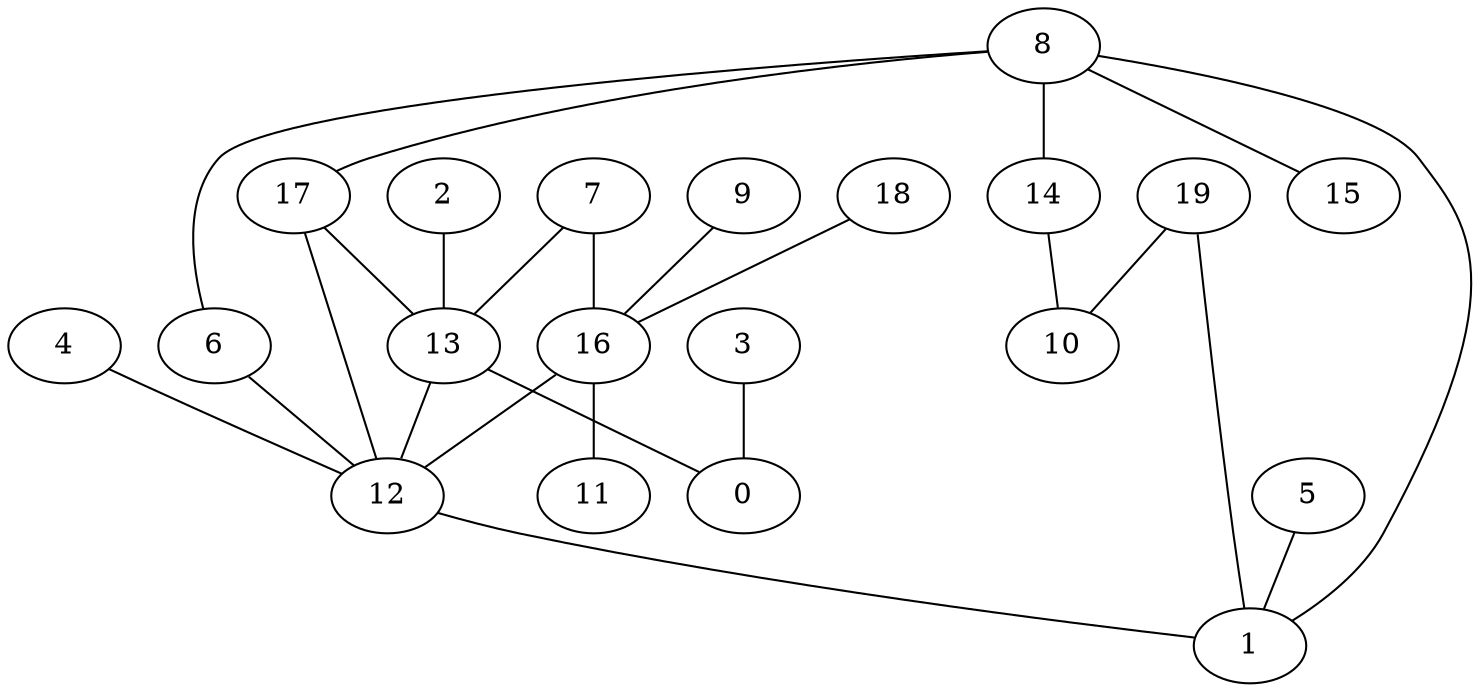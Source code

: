 digraph GG_graph {

subgraph G_graph {
edge [color = black]
"5" -> "1" [dir = none]
"14" -> "10" [dir = none]
"2" -> "13" [dir = none]
"13" -> "12" [dir = none]
"13" -> "0" [dir = none]
"12" -> "1" [dir = none]
"7" -> "16" [dir = none]
"17" -> "13" [dir = none]
"9" -> "16" [dir = none]
"18" -> "16" [dir = none]
"3" -> "0" [dir = none]
"16" -> "11" [dir = none]
"16" -> "12" [dir = none]
"8" -> "6" [dir = none]
"8" -> "15" [dir = none]
"8" -> "1" [dir = none]
"4" -> "12" [dir = none]
"19" -> "10" [dir = none]
"19" -> "1" [dir = none]
"17" -> "12" [dir = none]
"6" -> "12" [dir = none]
"7" -> "13" [dir = none]
"8" -> "17" [dir = none]
"8" -> "14" [dir = none]
}

}
